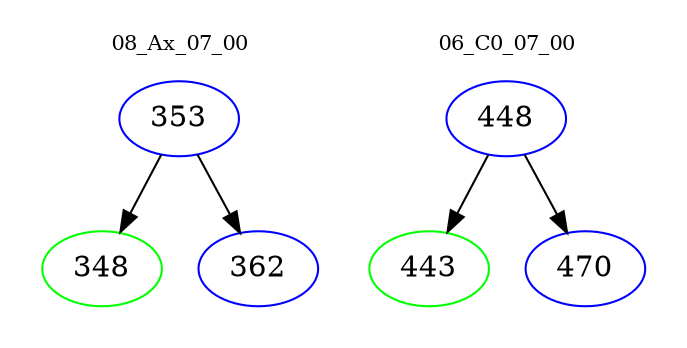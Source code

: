 digraph{
subgraph cluster_0 {
color = white
label = "08_Ax_07_00";
fontsize=10;
T0_353 [label="353", color="blue"]
T0_353 -> T0_348 [color="black"]
T0_348 [label="348", color="green"]
T0_353 -> T0_362 [color="black"]
T0_362 [label="362", color="blue"]
}
subgraph cluster_1 {
color = white
label = "06_C0_07_00";
fontsize=10;
T1_448 [label="448", color="blue"]
T1_448 -> T1_443 [color="black"]
T1_443 [label="443", color="green"]
T1_448 -> T1_470 [color="black"]
T1_470 [label="470", color="blue"]
}
}
